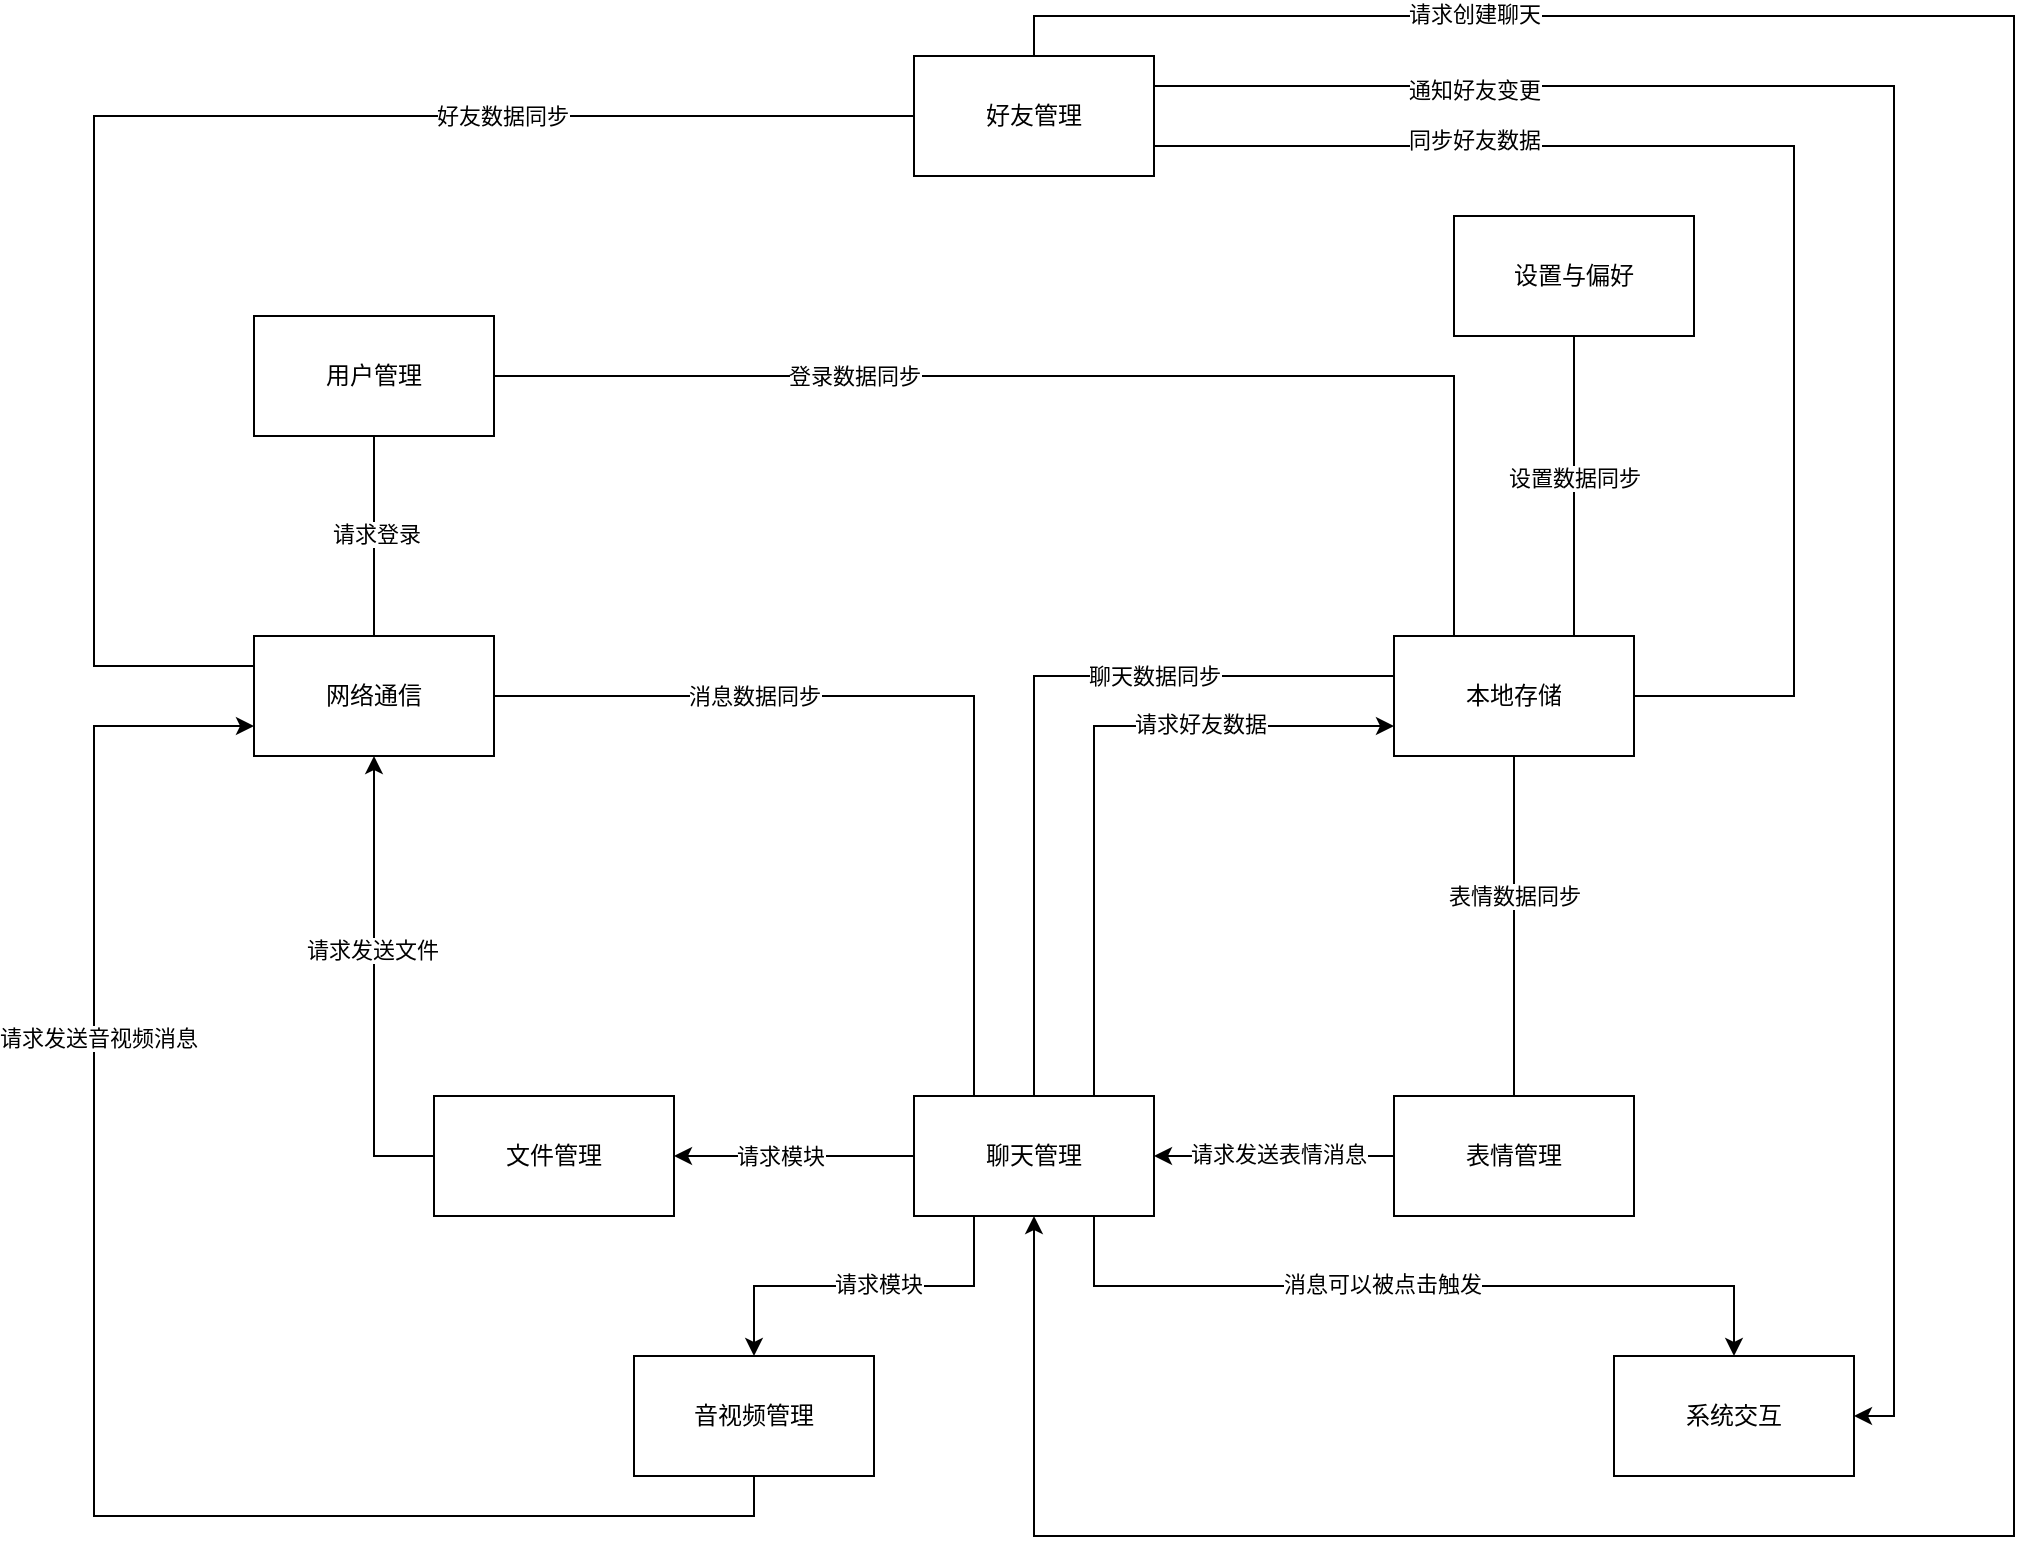 <mxfile version="24.6.4" type="device">
  <diagram name="第 1 页" id="fjEhJfBP0nZgCQH0t7_y">
    <mxGraphModel dx="1877" dy="1790" grid="1" gridSize="10" guides="1" tooltips="1" connect="1" arrows="1" fold="1" page="1" pageScale="1" pageWidth="827" pageHeight="1169" math="0" shadow="0">
      <root>
        <mxCell id="0" />
        <mxCell id="1" parent="0" />
        <mxCell id="bN0t6ZyWwbtdrxLPAICQ-1" value="网络通信" style="rounded=0;whiteSpace=wrap;html=1;" parent="1" vertex="1">
          <mxGeometry x="-180" y="110" width="120" height="60" as="geometry" />
        </mxCell>
        <mxCell id="bN0t6ZyWwbtdrxLPAICQ-10" style="edgeStyle=orthogonalEdgeStyle;rounded=0;orthogonalLoop=1;jettySize=auto;html=1;exitX=0.5;exitY=0;exitDx=0;exitDy=0;entryX=0;entryY=0.25;entryDx=0;entryDy=0;endArrow=none;endFill=0;" parent="1" source="bN0t6ZyWwbtdrxLPAICQ-2" target="bN0t6ZyWwbtdrxLPAICQ-5" edge="1">
          <mxGeometry relative="1" as="geometry">
            <Array as="points">
              <mxPoint x="210" y="130" />
              <mxPoint x="390" y="130" />
            </Array>
          </mxGeometry>
        </mxCell>
        <mxCell id="bN0t6ZyWwbtdrxLPAICQ-19" value="聊天数据同步" style="edgeLabel;html=1;align=center;verticalAlign=middle;resizable=0;points=[];" parent="bN0t6ZyWwbtdrxLPAICQ-10" vertex="1" connectable="0">
          <mxGeometry x="0.089" y="3" relative="1" as="geometry">
            <mxPoint x="55" y="3" as="offset" />
          </mxGeometry>
        </mxCell>
        <mxCell id="bN0t6ZyWwbtdrxLPAICQ-13" style="edgeStyle=orthogonalEdgeStyle;rounded=0;orthogonalLoop=1;jettySize=auto;html=1;exitX=0.25;exitY=0;exitDx=0;exitDy=0;entryX=1;entryY=0.5;entryDx=0;entryDy=0;endArrow=none;endFill=0;" parent="1" source="bN0t6ZyWwbtdrxLPAICQ-2" target="bN0t6ZyWwbtdrxLPAICQ-1" edge="1">
          <mxGeometry relative="1" as="geometry" />
        </mxCell>
        <mxCell id="bN0t6ZyWwbtdrxLPAICQ-31" value="消息数据同步" style="edgeLabel;html=1;align=center;verticalAlign=middle;resizable=0;points=[];" parent="bN0t6ZyWwbtdrxLPAICQ-13" vertex="1" connectable="0">
          <mxGeometry x="0.311" y="-2" relative="1" as="geometry">
            <mxPoint x="-22" y="2" as="offset" />
          </mxGeometry>
        </mxCell>
        <mxCell id="bN0t6ZyWwbtdrxLPAICQ-32" style="edgeStyle=orthogonalEdgeStyle;rounded=0;orthogonalLoop=1;jettySize=auto;html=1;exitX=0.25;exitY=1;exitDx=0;exitDy=0;entryX=0.5;entryY=0;entryDx=0;entryDy=0;" parent="1" source="bN0t6ZyWwbtdrxLPAICQ-2" target="bN0t6ZyWwbtdrxLPAICQ-3" edge="1">
          <mxGeometry relative="1" as="geometry" />
        </mxCell>
        <mxCell id="bN0t6ZyWwbtdrxLPAICQ-35" value="请求模块" style="edgeLabel;html=1;align=center;verticalAlign=middle;resizable=0;points=[];" parent="bN0t6ZyWwbtdrxLPAICQ-32" vertex="1" connectable="0">
          <mxGeometry x="-0.074" y="-1" relative="1" as="geometry">
            <mxPoint as="offset" />
          </mxGeometry>
        </mxCell>
        <mxCell id="bN0t6ZyWwbtdrxLPAICQ-34" style="edgeStyle=orthogonalEdgeStyle;rounded=0;orthogonalLoop=1;jettySize=auto;html=1;exitX=0;exitY=0.5;exitDx=0;exitDy=0;" parent="1" source="bN0t6ZyWwbtdrxLPAICQ-2" target="bN0t6ZyWwbtdrxLPAICQ-4" edge="1">
          <mxGeometry relative="1" as="geometry" />
        </mxCell>
        <mxCell id="bN0t6ZyWwbtdrxLPAICQ-41" value="请求模块" style="edgeLabel;html=1;align=center;verticalAlign=middle;resizable=0;points=[];" parent="bN0t6ZyWwbtdrxLPAICQ-34" vertex="1" connectable="0">
          <mxGeometry x="0.119" relative="1" as="geometry">
            <mxPoint as="offset" />
          </mxGeometry>
        </mxCell>
        <mxCell id="bN0t6ZyWwbtdrxLPAICQ-43" style="edgeStyle=orthogonalEdgeStyle;rounded=0;orthogonalLoop=1;jettySize=auto;html=1;exitX=0.75;exitY=1;exitDx=0;exitDy=0;entryX=0.5;entryY=0;entryDx=0;entryDy=0;" parent="1" source="bN0t6ZyWwbtdrxLPAICQ-2" target="bN0t6ZyWwbtdrxLPAICQ-42" edge="1">
          <mxGeometry relative="1" as="geometry" />
        </mxCell>
        <mxCell id="bN0t6ZyWwbtdrxLPAICQ-44" value="消息可以被点击触发" style="edgeLabel;html=1;align=center;verticalAlign=middle;resizable=0;points=[];" parent="bN0t6ZyWwbtdrxLPAICQ-43" vertex="1" connectable="0">
          <mxGeometry x="-0.083" y="1" relative="1" as="geometry">
            <mxPoint as="offset" />
          </mxGeometry>
        </mxCell>
        <mxCell id="UJu6GkZddEfuNSULF59j-4" style="edgeStyle=orthogonalEdgeStyle;rounded=0;orthogonalLoop=1;jettySize=auto;html=1;exitX=0.75;exitY=0;exitDx=0;exitDy=0;entryX=0;entryY=0.75;entryDx=0;entryDy=0;" edge="1" parent="1" source="bN0t6ZyWwbtdrxLPAICQ-2" target="bN0t6ZyWwbtdrxLPAICQ-5">
          <mxGeometry relative="1" as="geometry" />
        </mxCell>
        <mxCell id="UJu6GkZddEfuNSULF59j-5" value="请求好友数据" style="edgeLabel;html=1;align=center;verticalAlign=middle;resizable=0;points=[];" vertex="1" connectable="0" parent="UJu6GkZddEfuNSULF59j-4">
          <mxGeometry x="0.417" y="1" relative="1" as="geometry">
            <mxPoint as="offset" />
          </mxGeometry>
        </mxCell>
        <mxCell id="bN0t6ZyWwbtdrxLPAICQ-2" value="聊天管理" style="rounded=0;whiteSpace=wrap;html=1;" parent="1" vertex="1">
          <mxGeometry x="150" y="340" width="120" height="60" as="geometry" />
        </mxCell>
        <mxCell id="bN0t6ZyWwbtdrxLPAICQ-14" style="edgeStyle=orthogonalEdgeStyle;rounded=0;orthogonalLoop=1;jettySize=auto;html=1;exitX=0.5;exitY=1;exitDx=0;exitDy=0;entryX=0;entryY=0.75;entryDx=0;entryDy=0;" parent="1" source="bN0t6ZyWwbtdrxLPAICQ-3" target="bN0t6ZyWwbtdrxLPAICQ-1" edge="1">
          <mxGeometry relative="1" as="geometry">
            <Array as="points">
              <mxPoint x="70" y="550" />
              <mxPoint x="-260" y="550" />
              <mxPoint x="-260" y="155" />
            </Array>
          </mxGeometry>
        </mxCell>
        <mxCell id="bN0t6ZyWwbtdrxLPAICQ-15" value="请求发送音视频消息" style="edgeLabel;html=1;align=center;verticalAlign=middle;resizable=0;points=[];" parent="bN0t6ZyWwbtdrxLPAICQ-14" vertex="1" connectable="0">
          <mxGeometry x="0.429" y="-2" relative="1" as="geometry">
            <mxPoint as="offset" />
          </mxGeometry>
        </mxCell>
        <mxCell id="bN0t6ZyWwbtdrxLPAICQ-3" value="音视频管理" style="rounded=0;whiteSpace=wrap;html=1;" parent="1" vertex="1">
          <mxGeometry x="10" y="470" width="120" height="60" as="geometry" />
        </mxCell>
        <mxCell id="bN0t6ZyWwbtdrxLPAICQ-24" style="edgeStyle=orthogonalEdgeStyle;rounded=0;orthogonalLoop=1;jettySize=auto;html=1;exitX=0;exitY=0.5;exitDx=0;exitDy=0;entryX=0.5;entryY=1;entryDx=0;entryDy=0;" parent="1" source="bN0t6ZyWwbtdrxLPAICQ-4" target="bN0t6ZyWwbtdrxLPAICQ-1" edge="1">
          <mxGeometry relative="1" as="geometry" />
        </mxCell>
        <mxCell id="bN0t6ZyWwbtdrxLPAICQ-38" value="请求发送文件" style="edgeLabel;html=1;align=center;verticalAlign=middle;resizable=0;points=[];" parent="bN0t6ZyWwbtdrxLPAICQ-24" vertex="1" connectable="0">
          <mxGeometry x="0.155" y="1" relative="1" as="geometry">
            <mxPoint as="offset" />
          </mxGeometry>
        </mxCell>
        <mxCell id="bN0t6ZyWwbtdrxLPAICQ-4" value="文件管理" style="rounded=0;whiteSpace=wrap;html=1;" parent="1" vertex="1">
          <mxGeometry x="-90" y="340" width="120" height="60" as="geometry" />
        </mxCell>
        <mxCell id="bN0t6ZyWwbtdrxLPAICQ-5" value="本地存储" style="rounded=0;whiteSpace=wrap;html=1;" parent="1" vertex="1">
          <mxGeometry x="390" y="110" width="120" height="60" as="geometry" />
        </mxCell>
        <mxCell id="bN0t6ZyWwbtdrxLPAICQ-9" style="edgeStyle=orthogonalEdgeStyle;rounded=0;orthogonalLoop=1;jettySize=auto;html=1;exitX=0;exitY=0.5;exitDx=0;exitDy=0;entryX=1;entryY=0.5;entryDx=0;entryDy=0;" parent="1" source="bN0t6ZyWwbtdrxLPAICQ-6" target="bN0t6ZyWwbtdrxLPAICQ-2" edge="1">
          <mxGeometry relative="1" as="geometry" />
        </mxCell>
        <mxCell id="bN0t6ZyWwbtdrxLPAICQ-20" value="请求发送表情消息" style="edgeLabel;html=1;align=center;verticalAlign=middle;resizable=0;points=[];" parent="bN0t6ZyWwbtdrxLPAICQ-9" vertex="1" connectable="0">
          <mxGeometry x="-0.025" y="-1" relative="1" as="geometry">
            <mxPoint as="offset" />
          </mxGeometry>
        </mxCell>
        <mxCell id="bN0t6ZyWwbtdrxLPAICQ-59" style="edgeStyle=orthogonalEdgeStyle;rounded=0;orthogonalLoop=1;jettySize=auto;html=1;entryX=0.5;entryY=1;entryDx=0;entryDy=0;endArrow=none;endFill=0;exitX=0.5;exitY=0;exitDx=0;exitDy=0;" parent="1" source="bN0t6ZyWwbtdrxLPAICQ-6" target="bN0t6ZyWwbtdrxLPAICQ-5" edge="1">
          <mxGeometry relative="1" as="geometry">
            <mxPoint x="450" y="330" as="sourcePoint" />
          </mxGeometry>
        </mxCell>
        <mxCell id="bN0t6ZyWwbtdrxLPAICQ-61" value="表情数据同步" style="edgeLabel;html=1;align=center;verticalAlign=middle;resizable=0;points=[];" parent="bN0t6ZyWwbtdrxLPAICQ-59" vertex="1" connectable="0">
          <mxGeometry x="0.169" relative="1" as="geometry">
            <mxPoint y="-1" as="offset" />
          </mxGeometry>
        </mxCell>
        <mxCell id="bN0t6ZyWwbtdrxLPAICQ-6" value="表情管理" style="rounded=0;whiteSpace=wrap;html=1;" parent="1" vertex="1">
          <mxGeometry x="390" y="340" width="120" height="60" as="geometry" />
        </mxCell>
        <mxCell id="bN0t6ZyWwbtdrxLPAICQ-42" value="系统交互" style="rounded=0;whiteSpace=wrap;html=1;" parent="1" vertex="1">
          <mxGeometry x="500" y="470" width="120" height="60" as="geometry" />
        </mxCell>
        <mxCell id="bN0t6ZyWwbtdrxLPAICQ-53" style="edgeStyle=orthogonalEdgeStyle;rounded=0;orthogonalLoop=1;jettySize=auto;html=1;exitX=0.5;exitY=1;exitDx=0;exitDy=0;entryX=0.75;entryY=0;entryDx=0;entryDy=0;endArrow=none;endFill=0;" parent="1" source="bN0t6ZyWwbtdrxLPAICQ-47" target="bN0t6ZyWwbtdrxLPAICQ-5" edge="1">
          <mxGeometry relative="1" as="geometry" />
        </mxCell>
        <mxCell id="bN0t6ZyWwbtdrxLPAICQ-55" value="设置数据同步" style="edgeLabel;html=1;align=center;verticalAlign=middle;resizable=0;points=[];" parent="bN0t6ZyWwbtdrxLPAICQ-53" vertex="1" connectable="0">
          <mxGeometry x="-0.169" relative="1" as="geometry">
            <mxPoint y="8" as="offset" />
          </mxGeometry>
        </mxCell>
        <mxCell id="bN0t6ZyWwbtdrxLPAICQ-47" value="设置与偏好" style="rounded=0;whiteSpace=wrap;html=1;" parent="1" vertex="1">
          <mxGeometry x="420" y="-100" width="120" height="60" as="geometry" />
        </mxCell>
        <mxCell id="bN0t6ZyWwbtdrxLPAICQ-63" style="edgeStyle=orthogonalEdgeStyle;rounded=0;orthogonalLoop=1;jettySize=auto;html=1;exitX=0.5;exitY=1;exitDx=0;exitDy=0;entryX=0.5;entryY=0;entryDx=0;entryDy=0;endArrow=none;endFill=0;" parent="1" source="bN0t6ZyWwbtdrxLPAICQ-62" target="bN0t6ZyWwbtdrxLPAICQ-1" edge="1">
          <mxGeometry relative="1" as="geometry" />
        </mxCell>
        <mxCell id="bN0t6ZyWwbtdrxLPAICQ-64" value="请求登录" style="edgeLabel;html=1;align=center;verticalAlign=middle;resizable=0;points=[];" parent="bN0t6ZyWwbtdrxLPAICQ-63" vertex="1" connectable="0">
          <mxGeometry x="-0.033" y="1" relative="1" as="geometry">
            <mxPoint as="offset" />
          </mxGeometry>
        </mxCell>
        <mxCell id="bN0t6ZyWwbtdrxLPAICQ-66" style="edgeStyle=orthogonalEdgeStyle;rounded=0;orthogonalLoop=1;jettySize=auto;html=1;exitX=1;exitY=0.5;exitDx=0;exitDy=0;entryX=0.25;entryY=0;entryDx=0;entryDy=0;endArrow=none;endFill=0;" parent="1" source="bN0t6ZyWwbtdrxLPAICQ-62" target="bN0t6ZyWwbtdrxLPAICQ-5" edge="1">
          <mxGeometry relative="1" as="geometry" />
        </mxCell>
        <mxCell id="bN0t6ZyWwbtdrxLPAICQ-67" value="登录数据同步" style="edgeLabel;html=1;align=center;verticalAlign=middle;resizable=0;points=[];" parent="bN0t6ZyWwbtdrxLPAICQ-66" vertex="1" connectable="0">
          <mxGeometry x="-0.219" y="2" relative="1" as="geometry">
            <mxPoint x="-58" y="2" as="offset" />
          </mxGeometry>
        </mxCell>
        <mxCell id="bN0t6ZyWwbtdrxLPAICQ-62" value="用户管理" style="rounded=0;whiteSpace=wrap;html=1;" parent="1" vertex="1">
          <mxGeometry x="-180" y="-50" width="120" height="60" as="geometry" />
        </mxCell>
        <mxCell id="bN0t6ZyWwbtdrxLPAICQ-75" style="edgeStyle=orthogonalEdgeStyle;rounded=0;orthogonalLoop=1;jettySize=auto;html=1;exitX=0;exitY=0.5;exitDx=0;exitDy=0;entryX=0;entryY=0.25;entryDx=0;entryDy=0;endArrow=none;endFill=0;" parent="1" source="bN0t6ZyWwbtdrxLPAICQ-71" target="bN0t6ZyWwbtdrxLPAICQ-1" edge="1">
          <mxGeometry relative="1" as="geometry">
            <Array as="points">
              <mxPoint x="-260" y="-150" />
              <mxPoint x="-260" y="125" />
            </Array>
          </mxGeometry>
        </mxCell>
        <mxCell id="bN0t6ZyWwbtdrxLPAICQ-76" value="好友数据同步" style="edgeLabel;html=1;align=center;verticalAlign=middle;resizable=0;points=[];" parent="bN0t6ZyWwbtdrxLPAICQ-75" vertex="1" connectable="0">
          <mxGeometry x="-0.461" relative="1" as="geometry">
            <mxPoint as="offset" />
          </mxGeometry>
        </mxCell>
        <mxCell id="bN0t6ZyWwbtdrxLPAICQ-77" style="edgeStyle=orthogonalEdgeStyle;rounded=0;orthogonalLoop=1;jettySize=auto;html=1;exitX=1;exitY=0.75;exitDx=0;exitDy=0;entryX=1;entryY=0.5;entryDx=0;entryDy=0;endArrow=none;endFill=0;" parent="1" source="bN0t6ZyWwbtdrxLPAICQ-71" target="bN0t6ZyWwbtdrxLPAICQ-5" edge="1">
          <mxGeometry relative="1" as="geometry">
            <Array as="points">
              <mxPoint x="590" y="-135" />
              <mxPoint x="590" y="140" />
            </Array>
          </mxGeometry>
        </mxCell>
        <mxCell id="bN0t6ZyWwbtdrxLPAICQ-78" value="同步好友数据" style="edgeLabel;html=1;align=center;verticalAlign=middle;resizable=0;points=[];" parent="bN0t6ZyWwbtdrxLPAICQ-77" vertex="1" connectable="0">
          <mxGeometry x="-0.526" y="3" relative="1" as="geometry">
            <mxPoint as="offset" />
          </mxGeometry>
        </mxCell>
        <mxCell id="bN0t6ZyWwbtdrxLPAICQ-79" style="edgeStyle=orthogonalEdgeStyle;rounded=0;orthogonalLoop=1;jettySize=auto;html=1;exitX=1;exitY=0.25;exitDx=0;exitDy=0;entryX=1;entryY=0.5;entryDx=0;entryDy=0;" parent="1" source="bN0t6ZyWwbtdrxLPAICQ-71" target="bN0t6ZyWwbtdrxLPAICQ-42" edge="1">
          <mxGeometry relative="1" as="geometry" />
        </mxCell>
        <mxCell id="bN0t6ZyWwbtdrxLPAICQ-80" value="通知好友变更" style="edgeLabel;html=1;align=center;verticalAlign=middle;resizable=0;points=[];" parent="bN0t6ZyWwbtdrxLPAICQ-79" vertex="1" connectable="0">
          <mxGeometry x="-0.703" y="-2" relative="1" as="geometry">
            <mxPoint x="3" as="offset" />
          </mxGeometry>
        </mxCell>
        <mxCell id="UJu6GkZddEfuNSULF59j-6" style="edgeStyle=orthogonalEdgeStyle;rounded=0;orthogonalLoop=1;jettySize=auto;html=1;exitX=0.5;exitY=0;exitDx=0;exitDy=0;entryX=0.5;entryY=1;entryDx=0;entryDy=0;" edge="1" parent="1" source="bN0t6ZyWwbtdrxLPAICQ-71" target="bN0t6ZyWwbtdrxLPAICQ-2">
          <mxGeometry relative="1" as="geometry">
            <Array as="points">
              <mxPoint x="210" y="-200" />
              <mxPoint x="700" y="-200" />
              <mxPoint x="700" y="560" />
              <mxPoint x="210" y="560" />
            </Array>
          </mxGeometry>
        </mxCell>
        <mxCell id="UJu6GkZddEfuNSULF59j-7" value="请求创建聊天" style="edgeLabel;html=1;align=center;verticalAlign=middle;resizable=0;points=[];" vertex="1" connectable="0" parent="UJu6GkZddEfuNSULF59j-6">
          <mxGeometry x="-0.75" y="1" relative="1" as="geometry">
            <mxPoint as="offset" />
          </mxGeometry>
        </mxCell>
        <mxCell id="bN0t6ZyWwbtdrxLPAICQ-71" value="好友管理" style="rounded=0;whiteSpace=wrap;html=1;" parent="1" vertex="1">
          <mxGeometry x="150" y="-180" width="120" height="60" as="geometry" />
        </mxCell>
      </root>
    </mxGraphModel>
  </diagram>
</mxfile>
